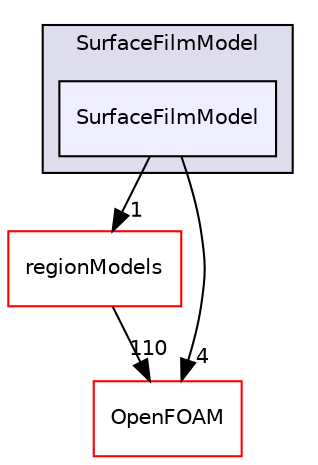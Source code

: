 digraph "src/lagrangian/intermediate/submodels/Kinematic/SurfaceFilmModel/SurfaceFilmModel" {
  bgcolor=transparent;
  compound=true
  node [ fontsize="10", fontname="Helvetica"];
  edge [ labelfontsize="10", labelfontname="Helvetica"];
  subgraph clusterdir_61f31c0882508a16d1a835320fc3ef77 {
    graph [ bgcolor="#ddddee", pencolor="black", label="SurfaceFilmModel" fontname="Helvetica", fontsize="10", URL="dir_61f31c0882508a16d1a835320fc3ef77.html"]
  dir_9251fc38330bb3ea9023962da3b28e23 [shape=box, label="SurfaceFilmModel", style="filled", fillcolor="#eeeeff", pencolor="black", URL="dir_9251fc38330bb3ea9023962da3b28e23.html"];
  }
  dir_1cee61ac5e24023b73c87e3e265bd2be [shape=box label="regionModels" color="red" URL="dir_1cee61ac5e24023b73c87e3e265bd2be.html"];
  dir_c5473ff19b20e6ec4dfe5c310b3778a8 [shape=box label="OpenFOAM" color="red" URL="dir_c5473ff19b20e6ec4dfe5c310b3778a8.html"];
  dir_9251fc38330bb3ea9023962da3b28e23->dir_1cee61ac5e24023b73c87e3e265bd2be [headlabel="1", labeldistance=1.5 headhref="dir_001728_000536.html"];
  dir_9251fc38330bb3ea9023962da3b28e23->dir_c5473ff19b20e6ec4dfe5c310b3778a8 [headlabel="4", labeldistance=1.5 headhref="dir_001728_002151.html"];
  dir_1cee61ac5e24023b73c87e3e265bd2be->dir_c5473ff19b20e6ec4dfe5c310b3778a8 [headlabel="110", labeldistance=1.5 headhref="dir_000536_002151.html"];
}
